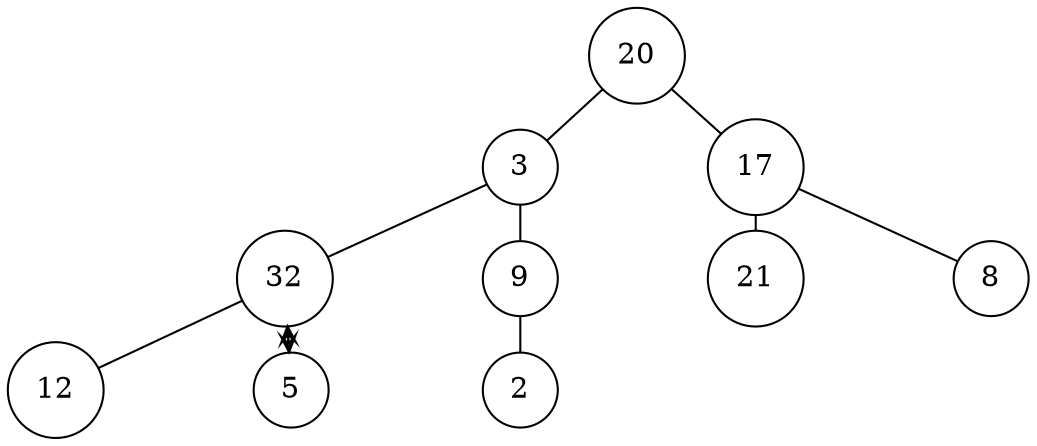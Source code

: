 digraph BT32 {
    nodesep=1;
    ranksep=0.1;
    margin=0;
    graph [ordering="out"]
    node [shape=circle];
    edge [arrowsize=0.8, arrowhead=none, arrowtail=none];
    20 -> 3;
    20 ->17;
    3 -> 32;
    3 -> 9;
    17 -> 21;
    17 -> 8;
    32 -> 12;
    32 -> 5 [arrowhead="vee", arrowtail="vee", dir="both"];
    9 -> 2 [side="left"];
}
